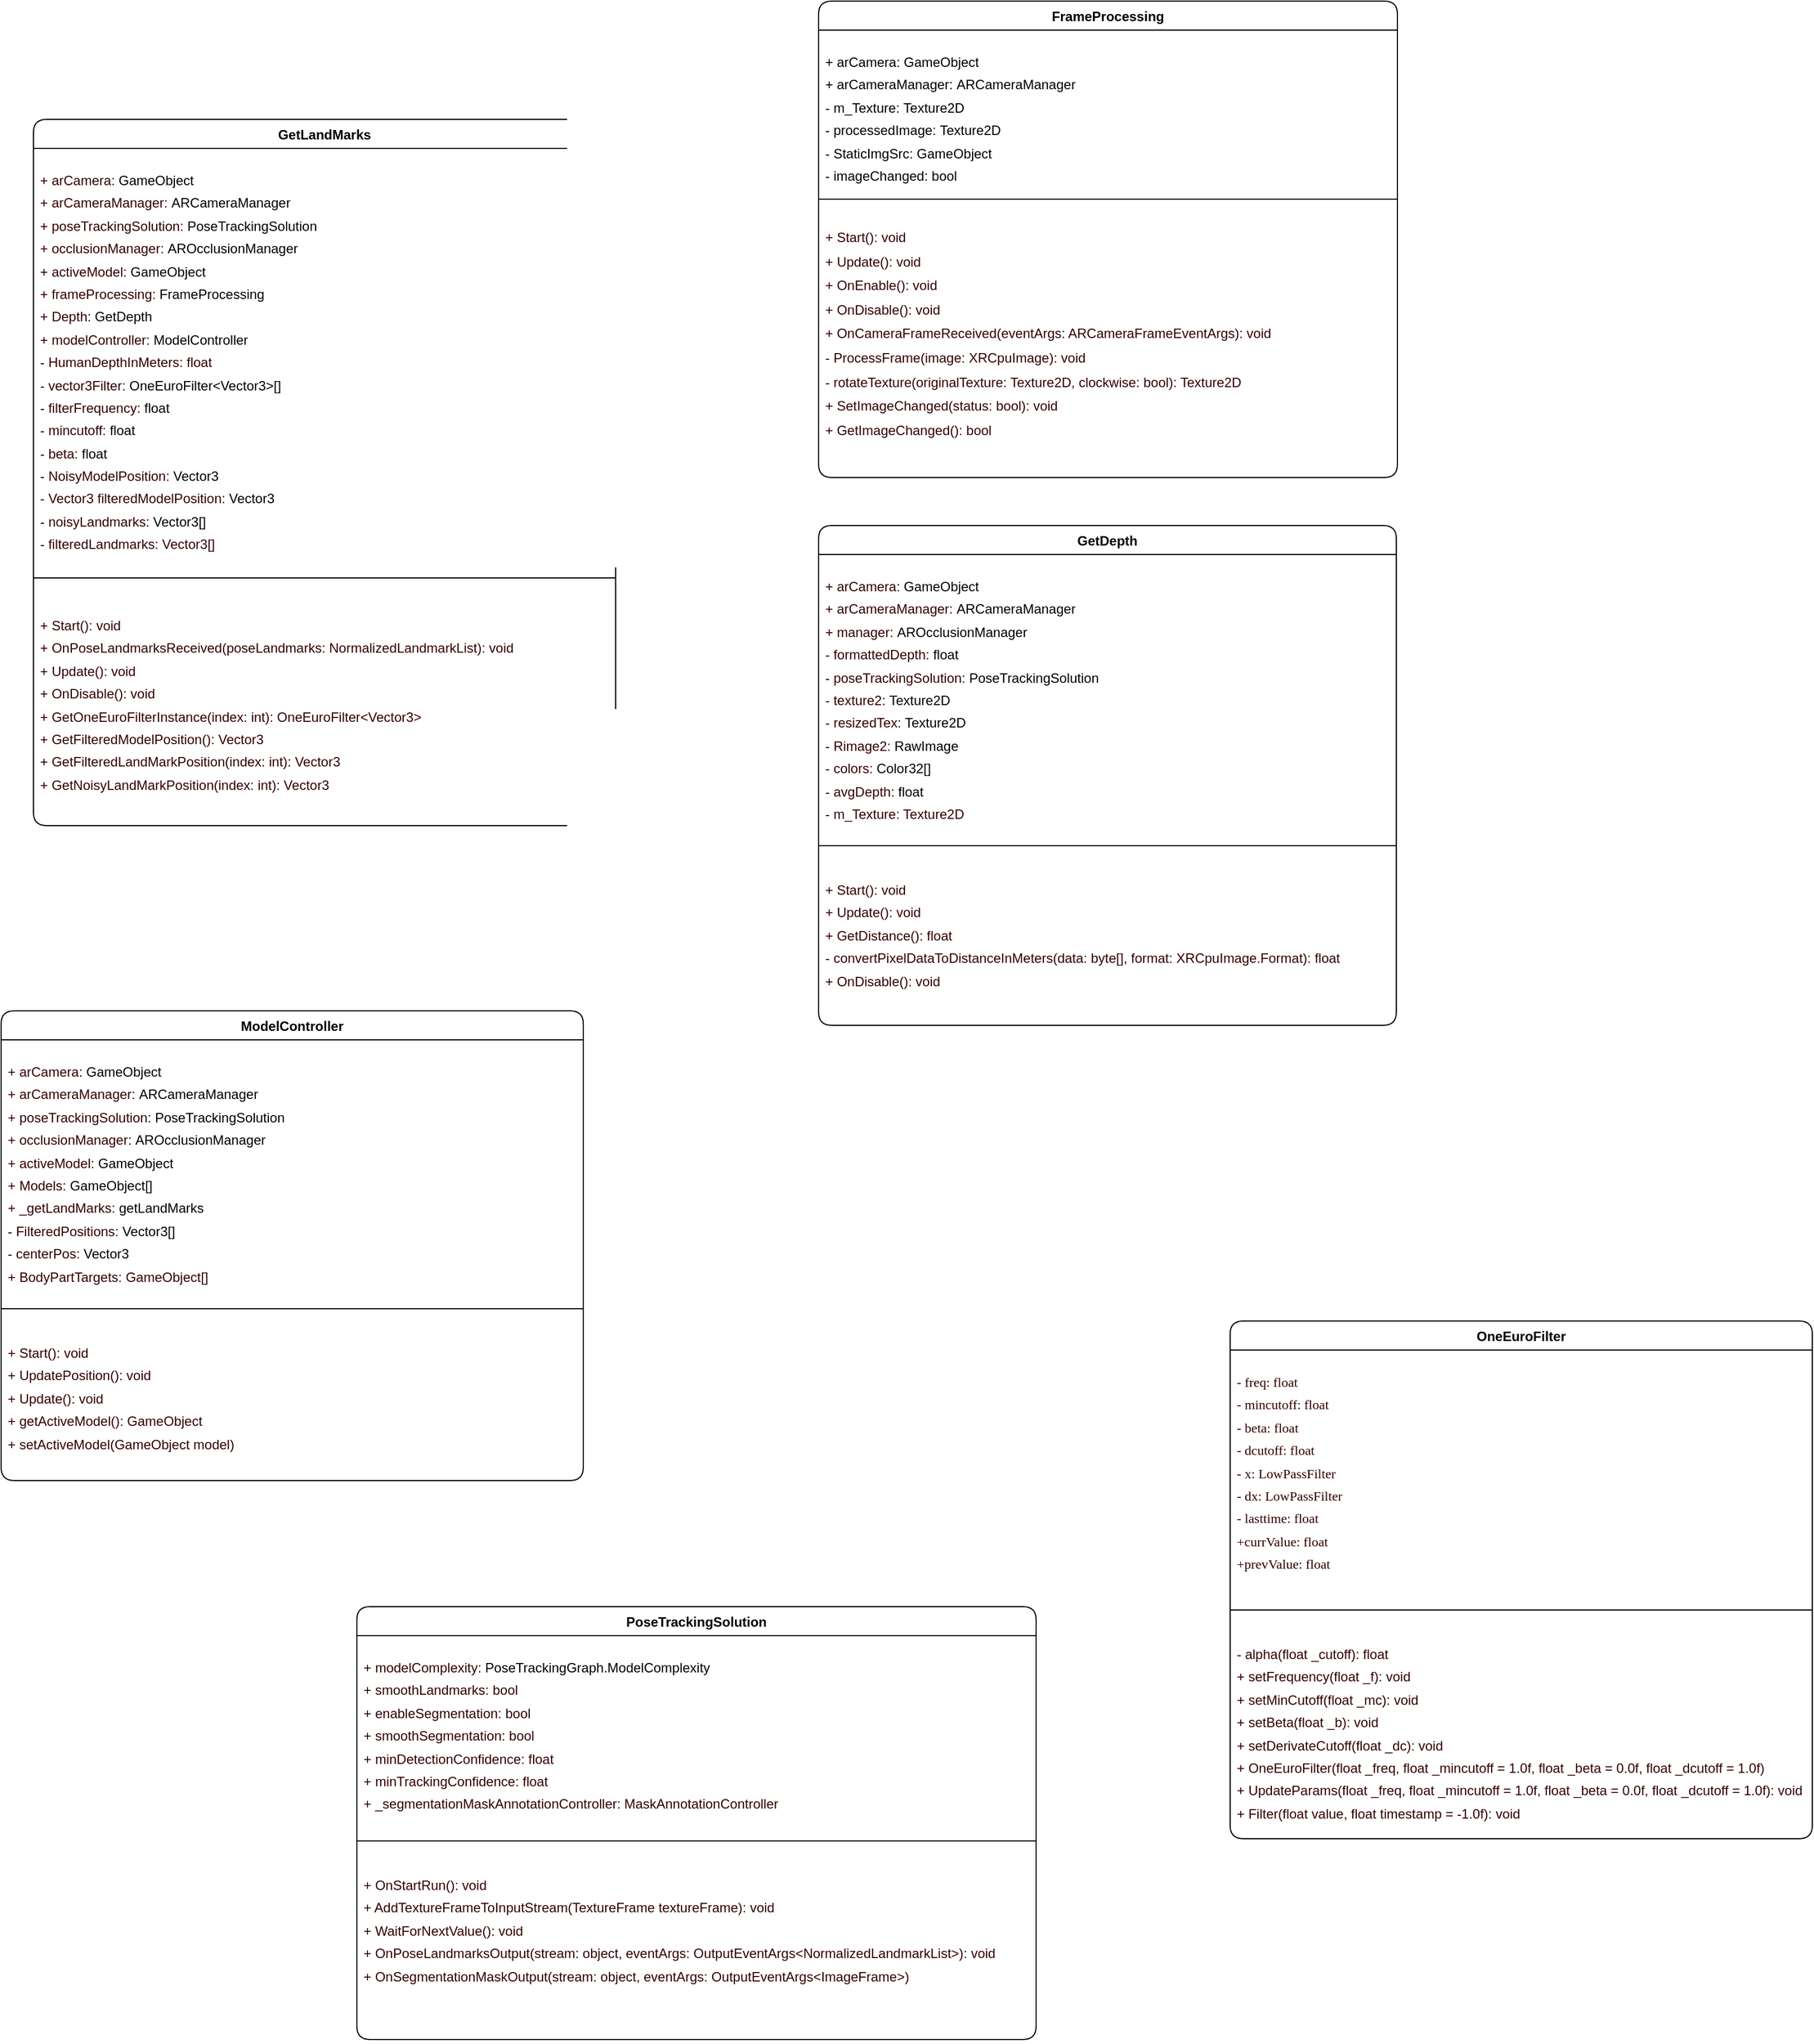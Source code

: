 <mxfile version="21.2.1" type="device">
  <diagram id="C5RBs43oDa-KdzZeNtuy" name="Page-1">
    <mxGraphModel dx="1594" dy="493" grid="0" gridSize="10" guides="1" tooltips="1" connect="1" arrows="1" fold="1" page="0" pageScale="1" pageWidth="827" pageHeight="1169" math="0" shadow="0">
      <root>
        <mxCell id="WIyWlLk6GJQsqaUBKTNV-0" />
        <mxCell id="WIyWlLk6GJQsqaUBKTNV-1" parent="WIyWlLk6GJQsqaUBKTNV-0" />
        <mxCell id="JTSKyNm3AYxUhAFt5JvO-18" value="FrameProcessing" style="swimlane;fontStyle=1;align=center;verticalAlign=top;childLayout=stackLayout;horizontal=1;startSize=26;horizontalStack=0;resizeParent=1;resizeParentMax=0;resizeLast=0;collapsible=1;marginBottom=0;whiteSpace=wrap;html=1;rounded=1;" parent="WIyWlLk6GJQsqaUBKTNV-1" vertex="1">
          <mxGeometry x="195" y="148" width="519" height="427" as="geometry">
            <mxRectangle x="195" y="148" width="98" height="26" as="alternateBounds" />
          </mxGeometry>
        </mxCell>
        <mxCell id="JTSKyNm3AYxUhAFt5JvO-19" value="&lt;p style=&quot;line-height: 170%;&quot;&gt;&lt;font style=&quot;font-size: 12px;&quot;&gt;&lt;span style=&quot;background-color: initial; color: var(--tw-prose-code);&quot;&gt;+ arCamera:&amp;nbsp;&lt;/span&gt;GameObject&amp;nbsp;&lt;br&gt;&lt;span style=&quot;background-color: initial; color: var(--tw-prose-code);&quot;&gt;+ arCameraManager:&amp;nbsp;&lt;/span&gt;ARCameraManager&amp;nbsp;&lt;br&gt;&lt;span style=&quot;background-color: initial; color: var(--tw-prose-code);&quot;&gt;- m_Texture:&amp;nbsp;&lt;/span&gt;Texture2D&amp;nbsp;&lt;br&gt;&lt;span style=&quot;background-color: initial; color: var(--tw-prose-code);&quot;&gt;- processedImage:&amp;nbsp;&lt;/span&gt;Texture2D&amp;nbsp;&lt;br&gt;&lt;span style=&quot;background-color: initial; color: var(--tw-prose-code);&quot;&gt;- StaticImgSrc:&amp;nbsp;&lt;/span&gt;GameObject&amp;nbsp;&lt;br&gt;&lt;span style=&quot;background-color: initial; color: var(--tw-prose-code);&quot;&gt;- imageChanged: bool&lt;/span&gt;&lt;/font&gt;&lt;/p&gt;&amp;nbsp;" style="text;strokeColor=none;fillColor=none;align=left;verticalAlign=top;spacingLeft=4;spacingRight=4;overflow=hidden;rotatable=0;points=[[0,0.5],[1,0.5]];portConstraint=eastwest;whiteSpace=wrap;html=1;rounded=1;" parent="JTSKyNm3AYxUhAFt5JvO-18" vertex="1">
          <mxGeometry y="26" width="519" height="146" as="geometry" />
        </mxCell>
        <mxCell id="JTSKyNm3AYxUhAFt5JvO-20" value="" style="line;strokeWidth=1;fillColor=none;align=left;verticalAlign=middle;spacingTop=-1;spacingLeft=3;spacingRight=3;rotatable=0;labelPosition=right;points=[];portConstraint=eastwest;strokeColor=inherit;rounded=1;" parent="JTSKyNm3AYxUhAFt5JvO-18" vertex="1">
          <mxGeometry y="172" width="519" height="11" as="geometry" />
        </mxCell>
        <mxCell id="JTSKyNm3AYxUhAFt5JvO-21" value="&lt;p style=&quot;line-height: 180%;&quot;&gt;&lt;font style=&quot;font-size: 12px;&quot;&gt;&lt;span style=&quot;background-color: initial; color: rgb(51, 0, 0);&quot;&gt;+ Start(): void&lt;/span&gt;&lt;br&gt;&lt;span style=&quot;background-color: initial; color: rgb(51, 0, 0);&quot;&gt;+ Update(): void&lt;span style=&quot;&quot;&gt; &lt;/span&gt;&lt;/span&gt;&lt;br&gt;&lt;span style=&quot;background-color: initial; color: rgb(51, 0, 0);&quot;&gt;+ OnEnable(): void&lt;/span&gt;&lt;br&gt;&lt;span style=&quot;background-color: initial; color: rgb(51, 0, 0);&quot;&gt;+ OnDisable(): void&lt;/span&gt;&lt;br&gt;&lt;span style=&quot;background-color: initial; color: rgb(51, 0, 0);&quot;&gt;+ OnCameraFrameReceived(eventArgs: ARCameraFrameEventArgs): void&lt;/span&gt;&lt;br&gt;&lt;span style=&quot;background-color: initial; color: rgb(51, 0, 0);&quot;&gt;- ProcessFrame(image: XRCpuImage): void&lt;/span&gt;&lt;br&gt;&lt;span style=&quot;background-color: initial; color: rgb(51, 0, 0);&quot;&gt;- rotateTexture(originalTexture: Texture2D, clockwise: bool): Texture2D&lt;/span&gt;&lt;br&gt;&lt;span style=&quot;background-color: initial; color: rgb(51, 0, 0);&quot;&gt;+ SetImageChanged(status: bool): void&lt;/span&gt;&lt;br&gt;&lt;span style=&quot;background-color: initial; color: rgb(51, 0, 0);&quot;&gt;+ GetImageChanged(): bool&lt;/span&gt;&lt;/font&gt;&lt;/p&gt;" style="text;strokeColor=none;fillColor=none;align=left;verticalAlign=top;spacingLeft=4;spacingRight=4;overflow=hidden;rotatable=0;points=[[0,0.5],[1,0.5]];portConstraint=eastwest;whiteSpace=wrap;html=1;rounded=1;" parent="JTSKyNm3AYxUhAFt5JvO-18" vertex="1">
          <mxGeometry y="183" width="519" height="244" as="geometry" />
        </mxCell>
        <mxCell id="JTSKyNm3AYxUhAFt5JvO-22" value="GetDepth" style="swimlane;fontStyle=1;align=center;verticalAlign=top;childLayout=stackLayout;horizontal=1;startSize=26;horizontalStack=0;resizeParent=1;resizeParentMax=0;resizeLast=0;collapsible=1;marginBottom=0;whiteSpace=wrap;html=1;rounded=1;" parent="WIyWlLk6GJQsqaUBKTNV-1" vertex="1">
          <mxGeometry x="195" y="618" width="518" height="448" as="geometry">
            <mxRectangle x="195" y="148" width="98" height="26" as="alternateBounds" />
          </mxGeometry>
        </mxCell>
        <mxCell id="JTSKyNm3AYxUhAFt5JvO-23" value="&lt;p style=&quot;line-height: 170%;&quot;&gt;&lt;font style=&quot;font-size: 12px;&quot;&gt;&lt;span style=&quot;background-color: initial;&quot;&gt;&lt;font style=&quot;font-size: 12px;&quot; color=&quot;#330000&quot;&gt;+ arCamera:&amp;nbsp;&lt;/font&gt;&lt;/span&gt;GameObject&lt;br&gt;&lt;span style=&quot;background-color: initial;&quot;&gt;&lt;font style=&quot;font-size: 12px;&quot; color=&quot;#330000&quot;&gt;+ arCameraManager:&amp;nbsp;&lt;/font&gt;&lt;/span&gt;ARCameraManager&amp;nbsp;&lt;br&gt;&lt;span style=&quot;background-color: initial;&quot;&gt;&lt;font style=&quot;font-size: 12px;&quot; color=&quot;#330000&quot;&gt;+ manager:&amp;nbsp;&lt;/font&gt;&lt;/span&gt;AROcclusionManager&amp;nbsp;&lt;br&gt;&lt;span style=&quot;background-color: initial;&quot;&gt;&lt;font style=&quot;font-size: 12px;&quot; color=&quot;#330000&quot;&gt;- formattedDepth:&amp;nbsp;&lt;/font&gt;&lt;/span&gt;float&amp;nbsp;&lt;br&gt;&lt;span style=&quot;background-color: initial;&quot;&gt;&lt;font style=&quot;font-size: 12px;&quot; color=&quot;#330000&quot;&gt;- poseTrackingSolution:&amp;nbsp;&lt;/font&gt;&lt;/span&gt;PoseTrackingSolution&lt;br&gt;&lt;span style=&quot;background-color: initial;&quot;&gt;&lt;font style=&quot;font-size: 12px;&quot; color=&quot;#330000&quot;&gt;- texture2:&amp;nbsp;&lt;/font&gt;&lt;/span&gt;Texture2D&amp;nbsp;&lt;br&gt;&lt;span style=&quot;background-color: initial;&quot;&gt;&lt;font style=&quot;font-size: 12px;&quot; color=&quot;#330000&quot;&gt;- resizedTex:&amp;nbsp;&lt;/font&gt;&lt;/span&gt;Texture2D&amp;nbsp;&lt;br&gt;&lt;span style=&quot;background-color: initial;&quot;&gt;&lt;font style=&quot;font-size: 12px;&quot; color=&quot;#330000&quot;&gt;- Rimage2:&amp;nbsp;&lt;/font&gt;&lt;/span&gt;RawImage&amp;nbsp;&lt;br&gt;&lt;span style=&quot;background-color: initial;&quot;&gt;&lt;font style=&quot;font-size: 12px;&quot; color=&quot;#330000&quot;&gt;- colors:&amp;nbsp;&lt;/font&gt;&lt;/span&gt;Color32[]&lt;br&gt;&lt;span style=&quot;background-color: initial;&quot;&gt;&lt;font style=&quot;font-size: 12px;&quot; color=&quot;#330000&quot;&gt;- avgDepth:&amp;nbsp;&lt;/font&gt;&lt;/span&gt;float&lt;br&gt;&lt;span style=&quot;background-color: initial;&quot;&gt;&lt;font style=&quot;font-size: 12px;&quot; color=&quot;#330000&quot;&gt;- m_Texture: Texture2D&lt;/font&gt;&lt;/span&gt;&lt;/font&gt;&lt;/p&gt;" style="text;strokeColor=none;fillColor=none;align=left;verticalAlign=top;spacingLeft=4;spacingRight=4;overflow=hidden;rotatable=0;points=[[0,0.5],[1,0.5]];portConstraint=eastwest;whiteSpace=wrap;html=1;rounded=1;" parent="JTSKyNm3AYxUhAFt5JvO-22" vertex="1">
          <mxGeometry y="26" width="518" height="250" as="geometry" />
        </mxCell>
        <mxCell id="JTSKyNm3AYxUhAFt5JvO-24" value="" style="line;strokeWidth=1;fillColor=none;align=left;verticalAlign=middle;spacingTop=-1;spacingLeft=3;spacingRight=3;rotatable=0;labelPosition=right;points=[];portConstraint=eastwest;strokeColor=inherit;rounded=1;" parent="JTSKyNm3AYxUhAFt5JvO-22" vertex="1">
          <mxGeometry y="276" width="518" height="22" as="geometry" />
        </mxCell>
        <mxCell id="JTSKyNm3AYxUhAFt5JvO-25" value="&lt;p style=&quot;line-height: 170%;&quot;&gt;&lt;font style=&quot;font-size: 12px;&quot;&gt;&lt;span style=&quot;background-color: initial; color: rgb(51, 0, 0);&quot;&gt;+ Start(): void&lt;/span&gt;&lt;br&gt;&lt;span style=&quot;background-color: initial; color: rgb(51, 0, 0);&quot;&gt;+ Update(): void&lt;/span&gt;&lt;br&gt;&lt;span style=&quot;background-color: initial; color: rgb(51, 0, 0);&quot;&gt;+ GetDistance(): float&lt;/span&gt;&lt;br&gt;&lt;span style=&quot;background-color: initial; color: rgb(51, 0, 0);&quot;&gt;- convertPixelDataToDistanceInMeters(data: byte[], format: XRCpuImage.Format): float&lt;/span&gt;&lt;br&gt;&lt;span style=&quot;background-color: initial; color: rgb(51, 0, 0);&quot;&gt;+ OnDisable(): void&lt;/span&gt;&lt;/font&gt;&lt;/p&gt;" style="text;strokeColor=none;fillColor=none;align=left;verticalAlign=top;spacingLeft=4;spacingRight=4;overflow=hidden;rotatable=0;points=[[0,0.5],[1,0.5]];portConstraint=eastwest;whiteSpace=wrap;html=1;rounded=1;" parent="JTSKyNm3AYxUhAFt5JvO-22" vertex="1">
          <mxGeometry y="298" width="518" height="150" as="geometry" />
        </mxCell>
        <mxCell id="JTSKyNm3AYxUhAFt5JvO-29" value="GetLandMarks" style="swimlane;fontStyle=1;align=center;verticalAlign=top;childLayout=stackLayout;horizontal=1;startSize=26;horizontalStack=0;resizeParent=1;resizeParentMax=0;resizeLast=0;collapsible=1;marginBottom=0;whiteSpace=wrap;html=1;rounded=1;" parent="WIyWlLk6GJQsqaUBKTNV-1" vertex="1">
          <mxGeometry x="-509" y="254" width="522" height="633" as="geometry">
            <mxRectangle x="195" y="148" width="98" height="26" as="alternateBounds" />
          </mxGeometry>
        </mxCell>
        <mxCell id="JTSKyNm3AYxUhAFt5JvO-30" value="&lt;p style=&quot;line-height: 170%;&quot;&gt;&lt;span style=&quot;background-color: initial; color: rgb(51, 0, 0);&quot;&gt;+ arCamera:&amp;nbsp;&lt;/span&gt;GameObject&lt;span style=&quot;color: rgb(51, 0, 0);&quot;&gt;&lt;/span&gt;&lt;br&gt;&lt;span style=&quot;background-color: initial; color: rgb(51, 0, 0);&quot;&gt;+ arCameraManager:&amp;nbsp;&lt;/span&gt;ARCameraManager&amp;nbsp;&lt;br&gt;&lt;span style=&quot;background-color: initial; color: rgb(51, 0, 0);&quot;&gt;+ poseTrackingSolution:&amp;nbsp;&lt;/span&gt;PoseTrackingSolution&amp;nbsp;&lt;br&gt;&lt;span style=&quot;background-color: initial; color: rgb(51, 0, 0);&quot;&gt;+ occlusionManager:&amp;nbsp;&lt;/span&gt;AROcclusionManager&lt;br&gt;&lt;span style=&quot;background-color: initial; color: rgb(51, 0, 0);&quot;&gt;+ activeModel:&amp;nbsp;&lt;/span&gt;GameObject&amp;nbsp;&lt;br&gt;&lt;span style=&quot;background-color: initial; color: rgb(51, 0, 0);&quot;&gt;+ frameProcessing:&amp;nbsp;&lt;/span&gt;FrameProcessing&amp;nbsp;&lt;br&gt;&lt;span style=&quot;background-color: initial; color: rgb(51, 0, 0);&quot;&gt;+ Depth:&amp;nbsp;&lt;/span&gt;GetDepth&amp;nbsp;&lt;br&gt;&lt;span style=&quot;background-color: initial; color: rgb(51, 0, 0);&quot;&gt;+ modelController:&amp;nbsp;&lt;/span&gt;ModelController&amp;nbsp;&lt;br&gt;&lt;span style=&quot;background-color: initial; color: rgb(51, 0, 0);&quot;&gt;- HumanDepthInMeters: float&lt;/span&gt;&lt;br&gt;&lt;span style=&quot;background-color: initial; color: rgb(51, 0, 0);&quot;&gt;- vector3Filter:&amp;nbsp;&lt;/span&gt;OneEuroFilter&amp;lt;Vector3&amp;gt;[]&lt;br&gt;&lt;span style=&quot;background-color: initial; color: rgb(51, 0, 0);&quot;&gt;- filterFrequency:&amp;nbsp;&lt;/span&gt;float&amp;nbsp;&lt;br&gt;&lt;span style=&quot;background-color: initial; color: rgb(51, 0, 0);&quot;&gt;- mincutoff:&amp;nbsp;&lt;/span&gt;float&amp;nbsp;&lt;br&gt;&lt;span style=&quot;background-color: initial; color: rgb(51, 0, 0);&quot;&gt;- beta:&amp;nbsp;&lt;/span&gt;float&amp;nbsp;&lt;br&gt;&lt;span style=&quot;background-color: initial; color: rgb(51, 0, 0);&quot;&gt;- NoisyModelPosition:&amp;nbsp;&lt;/span&gt;Vector3&amp;nbsp;&lt;br&gt;&lt;span style=&quot;background-color: initial; color: rgb(51, 0, 0);&quot;&gt;- Vector3 filteredModelPosition:&amp;nbsp;&lt;/span&gt;Vector3&amp;nbsp;&lt;br&gt;&lt;span style=&quot;background-color: initial; color: rgb(51, 0, 0);&quot;&gt;- noisyLandmarks:&amp;nbsp;&lt;/span&gt;Vector3[]&lt;br&gt;&lt;span style=&quot;background-color: initial; color: rgb(51, 0, 0);&quot;&gt;- filteredLandmarks: Vector3[]&lt;/span&gt;&lt;/p&gt;" style="text;strokeColor=none;fillColor=none;align=left;verticalAlign=top;spacingLeft=4;spacingRight=4;overflow=hidden;rotatable=0;points=[[0,0.5],[1,0.5]];portConstraint=eastwest;whiteSpace=wrap;html=1;rounded=1;" parent="JTSKyNm3AYxUhAFt5JvO-29" vertex="1">
          <mxGeometry y="26" width="522" height="371" as="geometry" />
        </mxCell>
        <mxCell id="JTSKyNm3AYxUhAFt5JvO-31" value="" style="line;strokeWidth=1;fillColor=none;align=left;verticalAlign=middle;spacingTop=-1;spacingLeft=3;spacingRight=3;rotatable=0;labelPosition=right;points=[];portConstraint=eastwest;strokeColor=inherit;rounded=1;" parent="JTSKyNm3AYxUhAFt5JvO-29" vertex="1">
          <mxGeometry y="397" width="522" height="28" as="geometry" />
        </mxCell>
        <mxCell id="JTSKyNm3AYxUhAFt5JvO-32" value="&lt;p style=&quot;line-height: 170%;&quot;&gt;&lt;font color=&quot;#330000&quot;&gt;&lt;span style=&quot;background-color: initial;&quot;&gt;+ Start(): void&lt;/span&gt;&lt;br&gt;&lt;span style=&quot;background-color: initial;&quot;&gt;+ OnPoseLandmarksReceived(poseLandmarks: NormalizedLandmarkList): void&lt;/span&gt;&lt;br&gt;&lt;span style=&quot;background-color: initial;&quot;&gt;+ Update(): void&lt;/span&gt;&lt;br&gt;&lt;span style=&quot;background-color: initial;&quot;&gt;+ OnDisable(): void&lt;/span&gt;&lt;br&gt;&lt;span style=&quot;background-color: initial;&quot;&gt;+ GetOneEuroFilterInstance(index: int): OneEuroFilter&amp;lt;Vector3&amp;gt;&lt;/span&gt;&lt;br&gt;&lt;span style=&quot;background-color: initial;&quot;&gt;+ GetFilteredModelPosition(): Vector3&lt;/span&gt;&lt;br&gt;&lt;span style=&quot;background-color: initial;&quot;&gt;+ GetFilteredLandMarkPosition(index: int): Vector3&lt;/span&gt;&lt;br&gt;&lt;span style=&quot;background-color: initial;&quot;&gt;+ GetNoisyLandMarkPosition(index: int): Vector3&lt;/span&gt;&lt;/font&gt;&lt;br&gt;&lt;/p&gt;" style="text;strokeColor=none;fillColor=none;align=left;verticalAlign=top;spacingLeft=4;spacingRight=4;overflow=hidden;rotatable=0;points=[[0,0.5],[1,0.5]];portConstraint=eastwest;whiteSpace=wrap;html=1;rounded=1;" parent="JTSKyNm3AYxUhAFt5JvO-29" vertex="1">
          <mxGeometry y="425" width="522" height="208" as="geometry" />
        </mxCell>
        <mxCell id="JTSKyNm3AYxUhAFt5JvO-33" value="ModelController" style="swimlane;fontStyle=1;align=center;verticalAlign=top;childLayout=stackLayout;horizontal=1;startSize=26;horizontalStack=0;resizeParent=1;resizeParentMax=0;resizeLast=0;collapsible=1;marginBottom=0;whiteSpace=wrap;html=1;rounded=1;" parent="WIyWlLk6GJQsqaUBKTNV-1" vertex="1">
          <mxGeometry x="-538" y="1053" width="522" height="421" as="geometry">
            <mxRectangle x="195" y="148" width="98" height="26" as="alternateBounds" />
          </mxGeometry>
        </mxCell>
        <mxCell id="JTSKyNm3AYxUhAFt5JvO-34" value="&lt;p style=&quot;line-height: 170%;&quot;&gt;&lt;font color=&quot;#330000&quot; style=&quot;font-size: 12px;&quot;&gt;&lt;span style=&quot;background-color: initial;&quot;&gt;+ arCamera:&amp;nbsp;&lt;/span&gt;&lt;/font&gt;GameObject&amp;nbsp;&lt;font color=&quot;#330000&quot; style=&quot;font-size: 12px;&quot;&gt;&lt;br&gt;&lt;span style=&quot;background-color: initial;&quot;&gt;+ arCameraManager:&amp;nbsp;&lt;/span&gt;&lt;/font&gt;ARCameraManager&amp;nbsp;&lt;font color=&quot;#330000&quot; style=&quot;font-size: 12px;&quot;&gt;&lt;br&gt;&lt;span style=&quot;background-color: initial;&quot;&gt;+ poseTrackingSolution:&amp;nbsp;&lt;/span&gt;&lt;/font&gt;PoseTrackingSolution&amp;nbsp;&lt;font color=&quot;#330000&quot; style=&quot;font-size: 12px;&quot;&gt;&lt;br&gt;&lt;span style=&quot;background-color: initial;&quot;&gt;+ occlusionManager:&amp;nbsp;&lt;/span&gt;&lt;/font&gt;AROcclusionManager&amp;nbsp;&lt;font color=&quot;#330000&quot; style=&quot;font-size: 12px;&quot;&gt;&lt;br&gt;&lt;span style=&quot;background-color: initial;&quot;&gt;+ activeModel:&amp;nbsp;&lt;/span&gt;&lt;/font&gt;GameObject&amp;nbsp;&lt;font color=&quot;#330000&quot; style=&quot;font-size: 12px;&quot;&gt;&lt;br&gt;&lt;span style=&quot;background-color: initial;&quot;&gt;+ Models:&amp;nbsp;&lt;/span&gt;&lt;/font&gt;GameObject[]&amp;nbsp;&lt;font color=&quot;#330000&quot; style=&quot;font-size: 12px;&quot;&gt;&lt;br&gt;&lt;span style=&quot;background-color: initial;&quot;&gt;+ _getLandMarks:&amp;nbsp;&lt;/span&gt;&lt;/font&gt;getLandMarks&amp;nbsp;&lt;font color=&quot;#330000&quot; style=&quot;font-size: 12px;&quot;&gt;&lt;br&gt;&lt;span style=&quot;background-color: initial;&quot;&gt;- FilteredPositions:&amp;nbsp;&lt;/span&gt;&lt;/font&gt;Vector3[]&amp;nbsp;&lt;font color=&quot;#330000&quot; style=&quot;font-size: 12px;&quot;&gt;&lt;br&gt;&lt;span style=&quot;background-color: initial;&quot;&gt;- centerPos:&amp;nbsp;&lt;/span&gt;&lt;/font&gt;Vector3&amp;nbsp;&lt;font color=&quot;#330000&quot; style=&quot;font-size: 12px;&quot;&gt;&lt;br&gt;&lt;span style=&quot;background-color: initial;&quot;&gt;+ BodyPartTargets: GameObject[]&lt;/span&gt;&lt;/font&gt;&lt;br&gt;&lt;/p&gt;" style="text;strokeColor=none;fillColor=none;align=left;verticalAlign=top;spacingLeft=4;spacingRight=4;overflow=hidden;rotatable=0;points=[[0,0.5],[1,0.5]];portConstraint=eastwest;whiteSpace=wrap;html=1;rounded=1;" parent="JTSKyNm3AYxUhAFt5JvO-33" vertex="1">
          <mxGeometry y="26" width="522" height="230" as="geometry" />
        </mxCell>
        <mxCell id="JTSKyNm3AYxUhAFt5JvO-35" value="" style="line;strokeWidth=1;fillColor=none;align=left;verticalAlign=middle;spacingTop=-1;spacingLeft=3;spacingRight=3;rotatable=0;labelPosition=right;points=[];portConstraint=eastwest;strokeColor=inherit;rounded=1;" parent="JTSKyNm3AYxUhAFt5JvO-33" vertex="1">
          <mxGeometry y="256" width="522" height="22" as="geometry" />
        </mxCell>
        <mxCell id="JTSKyNm3AYxUhAFt5JvO-36" value="&lt;p style=&quot;line-height: 170%;&quot;&gt;&lt;font color=&quot;#330000&quot;&gt;&lt;span style=&quot;background-color: initial;&quot;&gt;+ Start(): void&lt;/span&gt;&lt;br&gt;&lt;span style=&quot;background-color: initial;&quot;&gt;+ UpdatePosition(): void&lt;/span&gt;&lt;br&gt;&lt;span style=&quot;background-color: initial;&quot;&gt;+ Update(): void&lt;/span&gt;&lt;br&gt;&lt;span style=&quot;background-color: initial;&quot;&gt;+ getActiveModel(): GameObject&lt;/span&gt;&lt;br&gt;&lt;span style=&quot;background-color: initial;&quot;&gt;+ setActiveModel(GameObject model)&lt;/span&gt;&lt;/font&gt;&lt;br&gt;&lt;/p&gt;" style="text;strokeColor=none;fillColor=none;align=left;verticalAlign=top;spacingLeft=4;spacingRight=4;overflow=hidden;rotatable=0;points=[[0,0.5],[1,0.5]];portConstraint=eastwest;whiteSpace=wrap;html=1;rounded=1;" parent="JTSKyNm3AYxUhAFt5JvO-33" vertex="1">
          <mxGeometry y="278" width="522" height="143" as="geometry" />
        </mxCell>
        <mxCell id="JTSKyNm3AYxUhAFt5JvO-37" value="OneEuroFilter" style="swimlane;fontStyle=1;align=center;verticalAlign=top;childLayout=stackLayout;horizontal=1;startSize=26;horizontalStack=0;resizeParent=1;resizeParentMax=0;resizeLast=0;collapsible=1;marginBottom=0;whiteSpace=wrap;html=1;rounded=1;" parent="WIyWlLk6GJQsqaUBKTNV-1" vertex="1">
          <mxGeometry x="564" y="1331" width="522" height="464" as="geometry">
            <mxRectangle x="195" y="148" width="98" height="26" as="alternateBounds" />
          </mxGeometry>
        </mxCell>
        <mxCell id="JTSKyNm3AYxUhAFt5JvO-38" value="&lt;p style=&quot;line-height: 170%;&quot;&gt;&lt;font style=&quot;font-size: 12px;&quot; color=&quot;#330000&quot;&gt;&lt;span style=&quot;background-color: initial; font-family: Verdana;&quot;&gt;- freq: float&lt;/span&gt;&lt;br&gt;&lt;span style=&quot;background-color: initial; font-family: Verdana;&quot;&gt;- mincutoff: float&lt;/span&gt;&lt;br&gt;&lt;span style=&quot;background-color: initial; font-family: Verdana;&quot;&gt;- beta: float&lt;/span&gt;&lt;br&gt;&lt;span style=&quot;background-color: initial; font-family: Verdana;&quot;&gt;- dcutoff: float&lt;/span&gt;&lt;br&gt;&lt;span style=&quot;background-color: initial; font-family: Verdana;&quot;&gt;- x: LowPassFilter&lt;/span&gt;&lt;br&gt;&lt;span style=&quot;background-color: initial; font-family: Verdana;&quot;&gt;- dx: LowPassFilter&lt;/span&gt;&lt;br&gt;&lt;span style=&quot;background-color: initial; font-family: Verdana;&quot;&gt;- lasttime: float&lt;/span&gt;&lt;br&gt;&lt;span style=&quot;background-color: initial; font-family: Verdana;&quot;&gt;+currValue: float&lt;/span&gt;&lt;br&gt;&lt;span style=&quot;background-color: initial; font-family: Verdana;&quot;&gt;+prevValue: float&lt;/span&gt;&lt;/font&gt;&lt;br&gt;&lt;/p&gt;" style="text;strokeColor=none;fillColor=none;align=left;verticalAlign=top;spacingLeft=4;spacingRight=4;overflow=hidden;rotatable=0;points=[[0,0.5],[1,0.5]];portConstraint=eastwest;whiteSpace=wrap;html=1;rounded=1;" parent="JTSKyNm3AYxUhAFt5JvO-37" vertex="1">
          <mxGeometry y="26" width="522" height="222" as="geometry" />
        </mxCell>
        <mxCell id="JTSKyNm3AYxUhAFt5JvO-39" value="" style="line;strokeWidth=1;fillColor=none;align=left;verticalAlign=middle;spacingTop=-1;spacingLeft=3;spacingRight=3;rotatable=0;labelPosition=right;points=[];portConstraint=eastwest;strokeColor=inherit;rounded=1;" parent="JTSKyNm3AYxUhAFt5JvO-37" vertex="1">
          <mxGeometry y="248" width="522" height="22" as="geometry" />
        </mxCell>
        <mxCell id="JTSKyNm3AYxUhAFt5JvO-40" value="&lt;p style=&quot;line-height: 170%;&quot;&gt;&lt;font style=&quot;font-size: 12px;&quot; color=&quot;#330000&quot;&gt;&lt;span style=&quot;background-color: initial;&quot;&gt;- alpha(float _cutoff): float&lt;/span&gt;&lt;br&gt;&lt;span style=&quot;background-color: initial;&quot;&gt;+ setFrequency(float _f): void&lt;/span&gt;&lt;br&gt;&lt;span style=&quot;background-color: initial;&quot;&gt;+ setMinCutoff(float _mc): void&lt;/span&gt;&lt;br&gt;&lt;span style=&quot;background-color: initial;&quot;&gt;+ setBeta(float _b): void&lt;/span&gt;&lt;br&gt;&lt;span style=&quot;background-color: initial;&quot;&gt;+ setDerivateCutoff(float _dc): void&lt;/span&gt;&lt;br&gt;&lt;span style=&quot;background-color: initial;&quot;&gt;+ OneEuroFilter(float _freq, float _mincutoff = 1.0f, float _beta = 0.0f, float _dcutoff = 1.0f)&lt;/span&gt;&lt;br&gt;&lt;span style=&quot;background-color: initial;&quot;&gt;+ UpdateParams(float _freq, float _mincutoff = 1.0f, float _beta = 0.0f, float _dcutoff = 1.0f): void&lt;/span&gt;&lt;br&gt;&lt;span style=&quot;background-color: initial;&quot;&gt;+ Filter(float value, float timestamp = -1.0f): void&lt;/span&gt;&lt;/font&gt;&lt;br&gt;&lt;/p&gt;" style="text;strokeColor=none;fillColor=none;align=left;verticalAlign=top;spacingLeft=4;spacingRight=4;overflow=hidden;rotatable=0;points=[[0,0.5],[1,0.5]];portConstraint=eastwest;whiteSpace=wrap;html=1;rounded=1;" parent="JTSKyNm3AYxUhAFt5JvO-37" vertex="1">
          <mxGeometry y="270" width="522" height="194" as="geometry" />
        </mxCell>
        <mxCell id="JTSKyNm3AYxUhAFt5JvO-41" value="PoseTrackingSolution" style="swimlane;fontStyle=1;align=center;verticalAlign=top;childLayout=stackLayout;horizontal=1;startSize=26;horizontalStack=0;resizeParent=1;resizeParentMax=0;resizeLast=0;collapsible=1;marginBottom=0;whiteSpace=wrap;html=1;rounded=1;" parent="WIyWlLk6GJQsqaUBKTNV-1" vertex="1">
          <mxGeometry x="-219" y="1587" width="609" height="388" as="geometry">
            <mxRectangle x="195" y="148" width="98" height="26" as="alternateBounds" />
          </mxGeometry>
        </mxCell>
        <mxCell id="JTSKyNm3AYxUhAFt5JvO-42" value="&lt;p style=&quot;line-height: 170%;&quot;&gt;&lt;font style=&quot;font-size: 12px;&quot; color=&quot;#330000&quot;&gt;&lt;span style=&quot;background-color: initial;&quot;&gt;+ modelComplexity:&amp;nbsp;&lt;/span&gt;&lt;/font&gt;PoseTrackingGraph.ModelComplexity&amp;nbsp;&lt;font style=&quot;font-size: 12px;&quot; color=&quot;#330000&quot;&gt;&lt;br&gt;&lt;span style=&quot;background-color: initial;&quot;&gt;+ smoothLandmarks: bool&lt;/span&gt;&lt;br&gt;&lt;span style=&quot;background-color: initial;&quot;&gt;+ enableSegmentation: bool&lt;/span&gt;&lt;br&gt;&lt;span style=&quot;background-color: initial;&quot;&gt;+ smoothSegmentation: bool&lt;/span&gt;&lt;br&gt;&lt;span style=&quot;background-color: initial;&quot;&gt;+ minDetectionConfidence: float&lt;/span&gt;&lt;br&gt;&lt;span style=&quot;background-color: initial;&quot;&gt;+ minTrackingConfidence: float&lt;/span&gt;&lt;br&gt;&lt;span style=&quot;background-color: initial;&quot;&gt;+ _segmentationMaskAnnotationController: MaskAnnotationController&lt;/span&gt;&lt;/font&gt;&lt;br&gt;&lt;/p&gt;" style="text;strokeColor=none;fillColor=none;align=left;verticalAlign=top;spacingLeft=4;spacingRight=4;overflow=hidden;rotatable=0;points=[[0,0.5],[1,0.5]];portConstraint=eastwest;whiteSpace=wrap;html=1;rounded=1;" parent="JTSKyNm3AYxUhAFt5JvO-41" vertex="1">
          <mxGeometry y="26" width="609" height="173" as="geometry" />
        </mxCell>
        <mxCell id="JTSKyNm3AYxUhAFt5JvO-43" value="" style="line;strokeWidth=1;fillColor=none;align=left;verticalAlign=middle;spacingTop=-1;spacingLeft=3;spacingRight=3;rotatable=0;labelPosition=right;points=[];portConstraint=eastwest;strokeColor=inherit;rounded=1;" parent="JTSKyNm3AYxUhAFt5JvO-41" vertex="1">
          <mxGeometry y="199" width="609" height="22" as="geometry" />
        </mxCell>
        <mxCell id="JTSKyNm3AYxUhAFt5JvO-44" value="&lt;p style=&quot;line-height: 170%;&quot;&gt;&lt;font style=&quot;font-size: 12px;&quot; color=&quot;#330000&quot;&gt;&lt;span style=&quot;background-color: initial;&quot;&gt;+ OnStartRun(): void&lt;/span&gt;&lt;br&gt;&lt;span style=&quot;background-color: initial;&quot;&gt;+ AddTextureFrameToInputStream(TextureFrame textureFrame): void&lt;/span&gt;&lt;br&gt;&lt;span style=&quot;background-color: initial;&quot;&gt;+ WaitForNextValue(): void&lt;/span&gt;&lt;br&gt;&lt;span style=&quot;background-color: initial;&quot;&gt;+ OnPoseLandmarksOutput(stream: object, eventArgs: OutputEventArgs&amp;lt;NormalizedLandmarkList&amp;gt;): void&lt;/span&gt;&lt;br&gt;&lt;span style=&quot;background-color: initial;&quot;&gt;+ OnSegmentationMaskOutput(stream: object, eventArgs: OutputEventArgs&amp;lt;ImageFrame&amp;gt;)&lt;/span&gt;&lt;/font&gt;&lt;br&gt;&lt;/p&gt;" style="text;strokeColor=none;fillColor=none;align=left;verticalAlign=top;spacingLeft=4;spacingRight=4;overflow=hidden;rotatable=0;points=[[0,0.5],[1,0.5]];portConstraint=eastwest;whiteSpace=wrap;html=1;rounded=1;" parent="JTSKyNm3AYxUhAFt5JvO-41" vertex="1">
          <mxGeometry y="221" width="609" height="167" as="geometry" />
        </mxCell>
      </root>
    </mxGraphModel>
  </diagram>
</mxfile>
